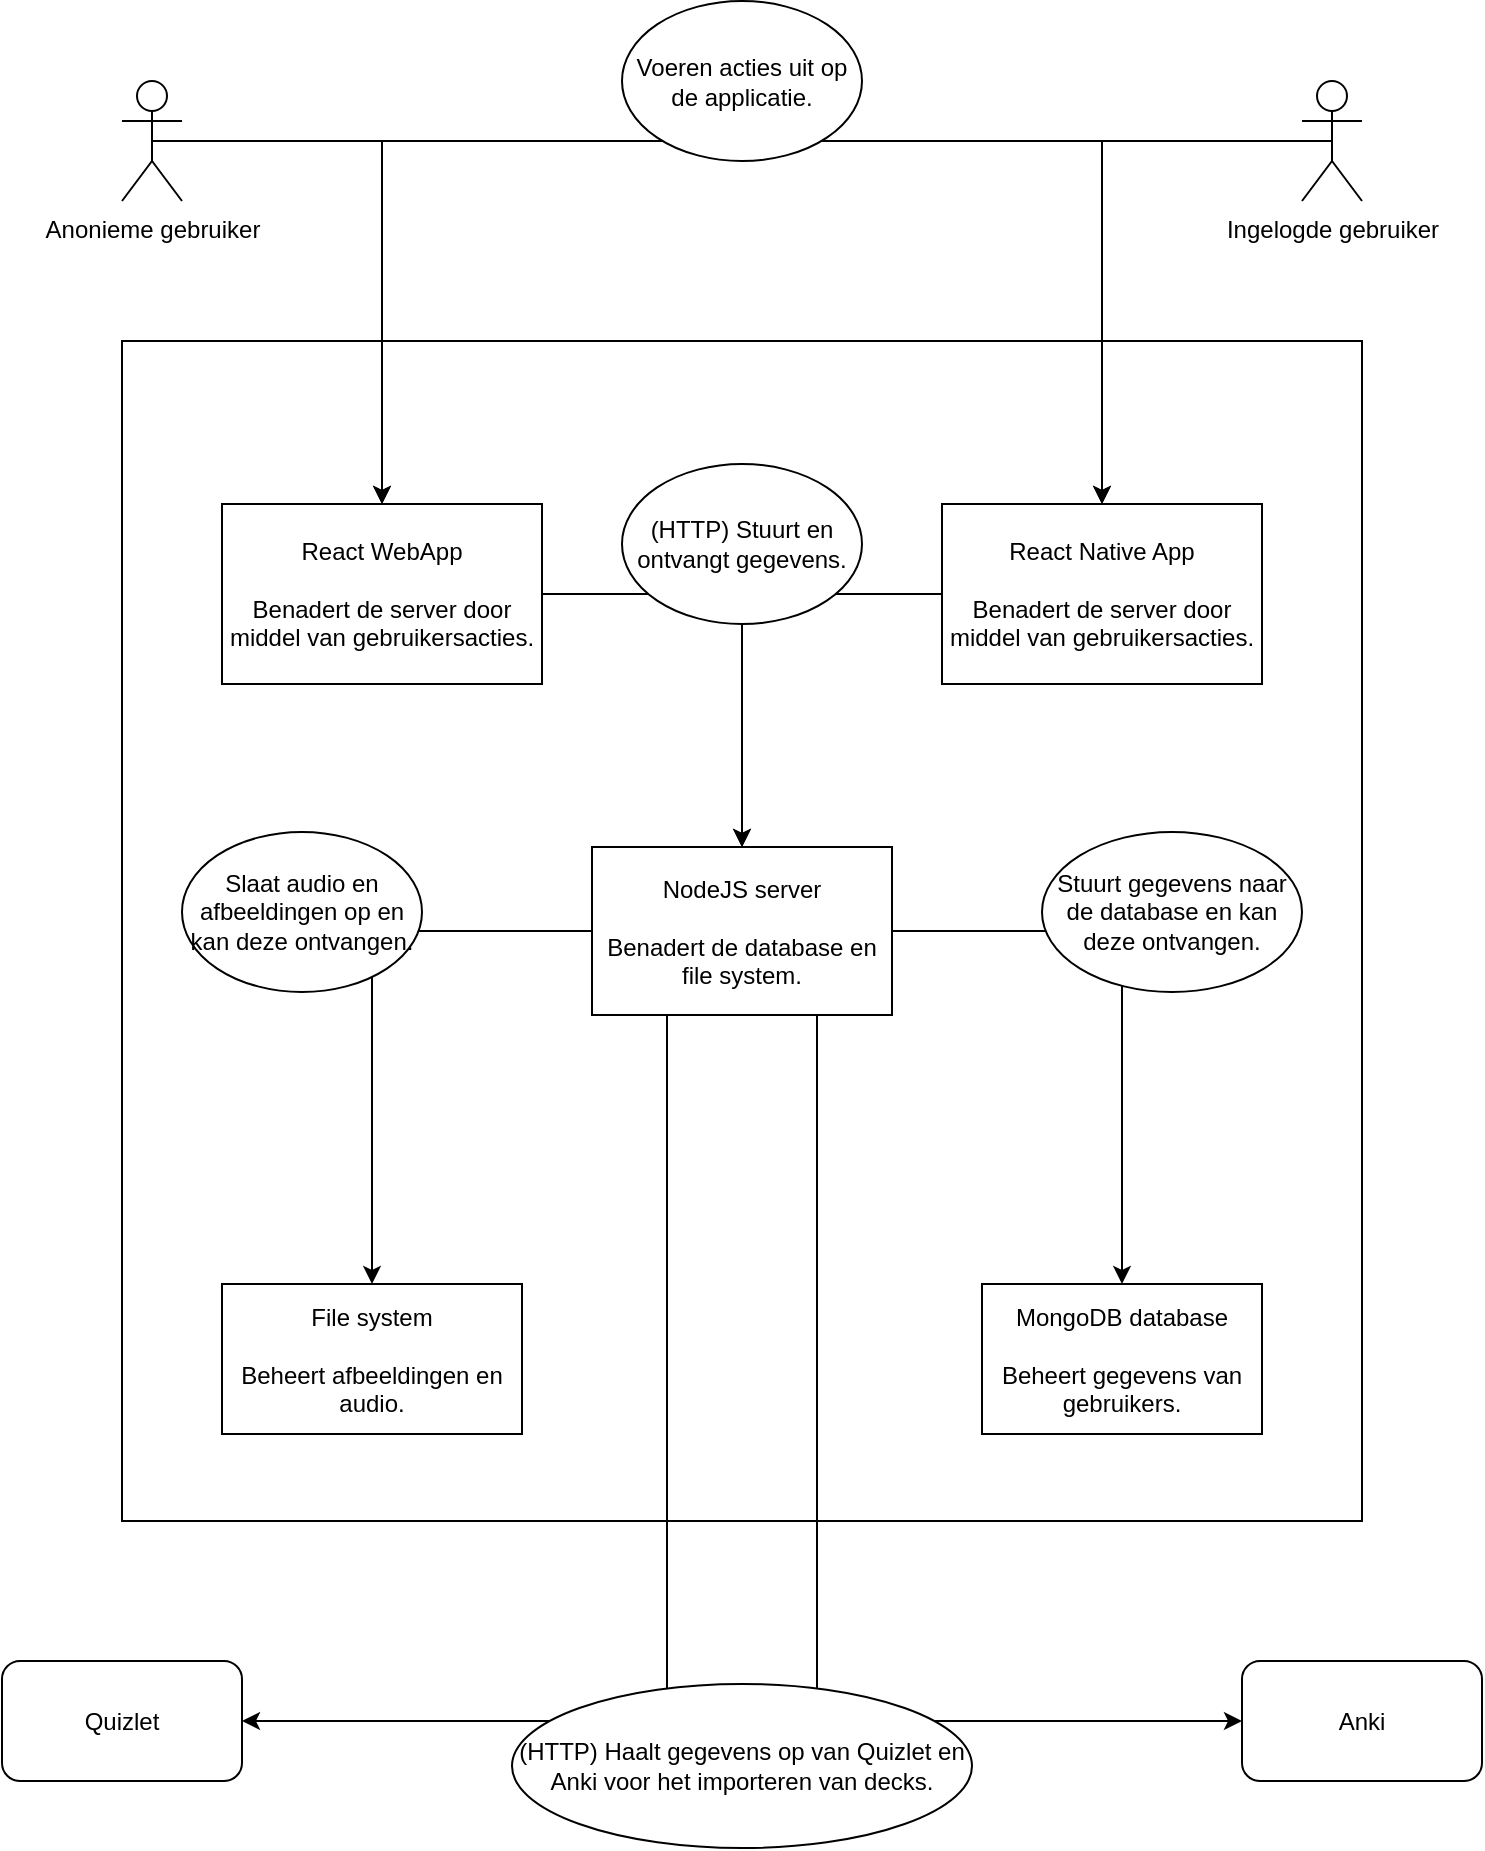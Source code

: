 <mxfile version="12.2.6" type="github" pages="1">
  <diagram id="QCh163y3iXzEPTwO4bWS" name="Page-1">
    <mxGraphModel dx="1278" dy="499" grid="1" gridSize="10" guides="1" tooltips="1" connect="1" arrows="1" fold="1" page="1" pageScale="1" pageWidth="1654" pageHeight="1169" math="0" shadow="0">
      <root>
        <mxCell id="0"/>
        <mxCell id="1" parent="0"/>
        <mxCell id="N0aR-ho8zA3VO1rL7k0--1" value="" style="rounded=0;whiteSpace=wrap;html=1;" parent="1" vertex="1">
          <mxGeometry x="220" y="258.5" width="620" height="590" as="geometry"/>
        </mxCell>
        <mxCell id="N0aR-ho8zA3VO1rL7k0--20" style="edgeStyle=orthogonalEdgeStyle;rounded=0;orthogonalLoop=1;jettySize=auto;html=1;exitX=0.5;exitY=0.5;exitDx=0;exitDy=0;exitPerimeter=0;entryX=0.5;entryY=0;entryDx=0;entryDy=0;" parent="1" source="N0aR-ho8zA3VO1rL7k0--2" target="N0aR-ho8zA3VO1rL7k0--15" edge="1">
          <mxGeometry relative="1" as="geometry"/>
        </mxCell>
        <mxCell id="N0aR-ho8zA3VO1rL7k0--21" style="edgeStyle=orthogonalEdgeStyle;rounded=0;orthogonalLoop=1;jettySize=auto;html=1;exitX=0.5;exitY=0.5;exitDx=0;exitDy=0;exitPerimeter=0;entryX=0.5;entryY=0;entryDx=0;entryDy=0;" parent="1" source="N0aR-ho8zA3VO1rL7k0--2" target="N0aR-ho8zA3VO1rL7k0--16" edge="1">
          <mxGeometry relative="1" as="geometry"/>
        </mxCell>
        <mxCell id="N0aR-ho8zA3VO1rL7k0--2" value="Anonieme gebruiker" style="shape=umlActor;verticalLabelPosition=bottom;labelBackgroundColor=#ffffff;verticalAlign=top;html=1;outlineConnect=0;" parent="1" vertex="1">
          <mxGeometry x="220" y="128.5" width="30" height="60" as="geometry"/>
        </mxCell>
        <mxCell id="N0aR-ho8zA3VO1rL7k0--22" style="edgeStyle=orthogonalEdgeStyle;rounded=0;orthogonalLoop=1;jettySize=auto;html=1;exitX=0.5;exitY=0.5;exitDx=0;exitDy=0;exitPerimeter=0;entryX=0.5;entryY=0;entryDx=0;entryDy=0;" parent="1" source="N0aR-ho8zA3VO1rL7k0--7" target="N0aR-ho8zA3VO1rL7k0--16" edge="1">
          <mxGeometry relative="1" as="geometry"/>
        </mxCell>
        <mxCell id="N0aR-ho8zA3VO1rL7k0--23" style="edgeStyle=orthogonalEdgeStyle;rounded=0;orthogonalLoop=1;jettySize=auto;html=1;exitX=0.5;exitY=0.5;exitDx=0;exitDy=0;exitPerimeter=0;entryX=0.5;entryY=0;entryDx=0;entryDy=0;" parent="1" source="N0aR-ho8zA3VO1rL7k0--7" target="N0aR-ho8zA3VO1rL7k0--15" edge="1">
          <mxGeometry relative="1" as="geometry"/>
        </mxCell>
        <mxCell id="N0aR-ho8zA3VO1rL7k0--7" value="Ingelogde gebruiker" style="shape=umlActor;verticalLabelPosition=bottom;labelBackgroundColor=#ffffff;verticalAlign=top;html=1;outlineConnect=0;" parent="1" vertex="1">
          <mxGeometry x="810" y="128.5" width="30" height="60" as="geometry"/>
        </mxCell>
        <mxCell id="N0aR-ho8zA3VO1rL7k0--8" value="Quizlet" style="rounded=1;whiteSpace=wrap;html=1;" parent="1" vertex="1">
          <mxGeometry x="160" y="918.5" width="120" height="60" as="geometry"/>
        </mxCell>
        <mxCell id="N0aR-ho8zA3VO1rL7k0--9" value="Anki" style="rounded=1;whiteSpace=wrap;html=1;" parent="1" vertex="1">
          <mxGeometry x="780" y="918.5" width="120" height="60" as="geometry"/>
        </mxCell>
        <mxCell id="N0aR-ho8zA3VO1rL7k0--17" style="edgeStyle=orthogonalEdgeStyle;rounded=0;orthogonalLoop=1;jettySize=auto;html=1;exitX=0.25;exitY=1;exitDx=0;exitDy=0;entryX=1;entryY=0.5;entryDx=0;entryDy=0;" parent="1" source="N0aR-ho8zA3VO1rL7k0--11" target="N0aR-ho8zA3VO1rL7k0--8" edge="1">
          <mxGeometry relative="1" as="geometry"/>
        </mxCell>
        <mxCell id="N0aR-ho8zA3VO1rL7k0--18" style="edgeStyle=orthogonalEdgeStyle;rounded=0;orthogonalLoop=1;jettySize=auto;html=1;exitX=0.75;exitY=1;exitDx=0;exitDy=0;entryX=0;entryY=0.5;entryDx=0;entryDy=0;" parent="1" source="N0aR-ho8zA3VO1rL7k0--11" target="N0aR-ho8zA3VO1rL7k0--9" edge="1">
          <mxGeometry relative="1" as="geometry"/>
        </mxCell>
        <mxCell id="N0aR-ho8zA3VO1rL7k0--31" style="edgeStyle=orthogonalEdgeStyle;rounded=0;orthogonalLoop=1;jettySize=auto;html=1;exitX=0;exitY=0.5;exitDx=0;exitDy=0;entryX=0.5;entryY=0;entryDx=0;entryDy=0;" parent="1" source="N0aR-ho8zA3VO1rL7k0--11" target="N0aR-ho8zA3VO1rL7k0--12" edge="1">
          <mxGeometry relative="1" as="geometry"/>
        </mxCell>
        <mxCell id="N0aR-ho8zA3VO1rL7k0--32" style="edgeStyle=orthogonalEdgeStyle;rounded=0;orthogonalLoop=1;jettySize=auto;html=1;exitX=1;exitY=0.5;exitDx=0;exitDy=0;entryX=0.5;entryY=0;entryDx=0;entryDy=0;" parent="1" source="N0aR-ho8zA3VO1rL7k0--11" target="N0aR-ho8zA3VO1rL7k0--14" edge="1">
          <mxGeometry relative="1" as="geometry"/>
        </mxCell>
        <mxCell id="N0aR-ho8zA3VO1rL7k0--11" value="NodeJS server&lt;br&gt;&lt;br&gt;Benadert de database en file system." style="rounded=0;whiteSpace=wrap;html=1;" parent="1" vertex="1">
          <mxGeometry x="455" y="511.5" width="150" height="84" as="geometry"/>
        </mxCell>
        <mxCell id="N0aR-ho8zA3VO1rL7k0--12" value="File system&lt;br&gt;&lt;br&gt;Beheert afbeeldingen en audio." style="rounded=0;whiteSpace=wrap;html=1;" parent="1" vertex="1">
          <mxGeometry x="270" y="730" width="150" height="75" as="geometry"/>
        </mxCell>
        <mxCell id="N0aR-ho8zA3VO1rL7k0--14" value="MongoDB database&lt;br&gt;&lt;br&gt;Beheert gegevens van gebruikers." style="rounded=0;whiteSpace=wrap;html=1;" parent="1" vertex="1">
          <mxGeometry x="650" y="730" width="140" height="75" as="geometry"/>
        </mxCell>
        <mxCell id="N0aR-ho8zA3VO1rL7k0--29" style="edgeStyle=orthogonalEdgeStyle;rounded=0;orthogonalLoop=1;jettySize=auto;html=1;exitX=1;exitY=0.5;exitDx=0;exitDy=0;entryX=0.5;entryY=0;entryDx=0;entryDy=0;" parent="1" source="N0aR-ho8zA3VO1rL7k0--15" target="N0aR-ho8zA3VO1rL7k0--11" edge="1">
          <mxGeometry relative="1" as="geometry"/>
        </mxCell>
        <mxCell id="N0aR-ho8zA3VO1rL7k0--15" value="React WebApp&lt;br&gt;&lt;br&gt;Benadert de server door middel van gebruikersacties." style="rounded=0;whiteSpace=wrap;html=1;" parent="1" vertex="1">
          <mxGeometry x="270" y="340" width="160" height="90" as="geometry"/>
        </mxCell>
        <mxCell id="N0aR-ho8zA3VO1rL7k0--30" style="edgeStyle=orthogonalEdgeStyle;rounded=0;orthogonalLoop=1;jettySize=auto;html=1;exitX=0;exitY=0.5;exitDx=0;exitDy=0;entryX=0.5;entryY=0;entryDx=0;entryDy=0;" parent="1" source="N0aR-ho8zA3VO1rL7k0--16" target="N0aR-ho8zA3VO1rL7k0--11" edge="1">
          <mxGeometry relative="1" as="geometry">
            <mxPoint x="530" y="750" as="targetPoint"/>
          </mxGeometry>
        </mxCell>
        <mxCell id="N0aR-ho8zA3VO1rL7k0--16" value="React Native App&lt;br&gt;&lt;br&gt;Benadert de server door middel van gebruikersacties." style="rounded=0;whiteSpace=wrap;html=1;" parent="1" vertex="1">
          <mxGeometry x="630" y="340" width="160" height="90" as="geometry"/>
        </mxCell>
        <mxCell id="N0aR-ho8zA3VO1rL7k0--19" value="(HTTP) Haalt gegevens op van Quizlet en Anki voor het importeren van decks." style="ellipse;whiteSpace=wrap;html=1;" parent="1" vertex="1">
          <mxGeometry x="415" y="930" width="230" height="82" as="geometry"/>
        </mxCell>
        <mxCell id="N0aR-ho8zA3VO1rL7k0--24" value="Voeren acties uit op de applicatie." style="ellipse;whiteSpace=wrap;html=1;" parent="1" vertex="1">
          <mxGeometry x="470" y="88.5" width="120" height="80" as="geometry"/>
        </mxCell>
        <mxCell id="N0aR-ho8zA3VO1rL7k0--33" value="Slaat audio en afbeeldingen op en kan deze ontvangen." style="ellipse;whiteSpace=wrap;html=1;" parent="1" vertex="1">
          <mxGeometry x="250" y="504" width="120" height="80" as="geometry"/>
        </mxCell>
        <mxCell id="N0aR-ho8zA3VO1rL7k0--34" value="Stuurt gegevens naar de database en kan deze ontvangen." style="ellipse;whiteSpace=wrap;html=1;" parent="1" vertex="1">
          <mxGeometry x="680" y="504" width="130" height="80" as="geometry"/>
        </mxCell>
        <mxCell id="N0aR-ho8zA3VO1rL7k0--38" value="(HTTP) Stuurt en ontvangt gegevens." style="ellipse;whiteSpace=wrap;html=1;" parent="1" vertex="1">
          <mxGeometry x="470" y="320" width="120" height="80" as="geometry"/>
        </mxCell>
      </root>
    </mxGraphModel>
  </diagram>
</mxfile>
